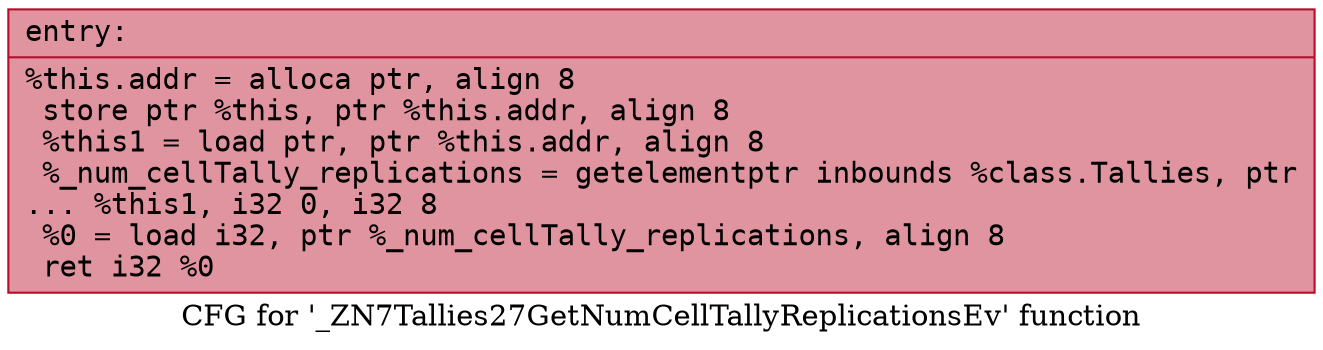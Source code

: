 digraph "CFG for '_ZN7Tallies27GetNumCellTallyReplicationsEv' function" {
	label="CFG for '_ZN7Tallies27GetNumCellTallyReplicationsEv' function";

	Node0x563441b879c0 [shape=record,color="#b70d28ff", style=filled, fillcolor="#b70d2870" fontname="Courier",label="{entry:\l|  %this.addr = alloca ptr, align 8\l  store ptr %this, ptr %this.addr, align 8\l  %this1 = load ptr, ptr %this.addr, align 8\l  %_num_cellTally_replications = getelementptr inbounds %class.Tallies, ptr\l... %this1, i32 0, i32 8\l  %0 = load i32, ptr %_num_cellTally_replications, align 8\l  ret i32 %0\l}"];
}
